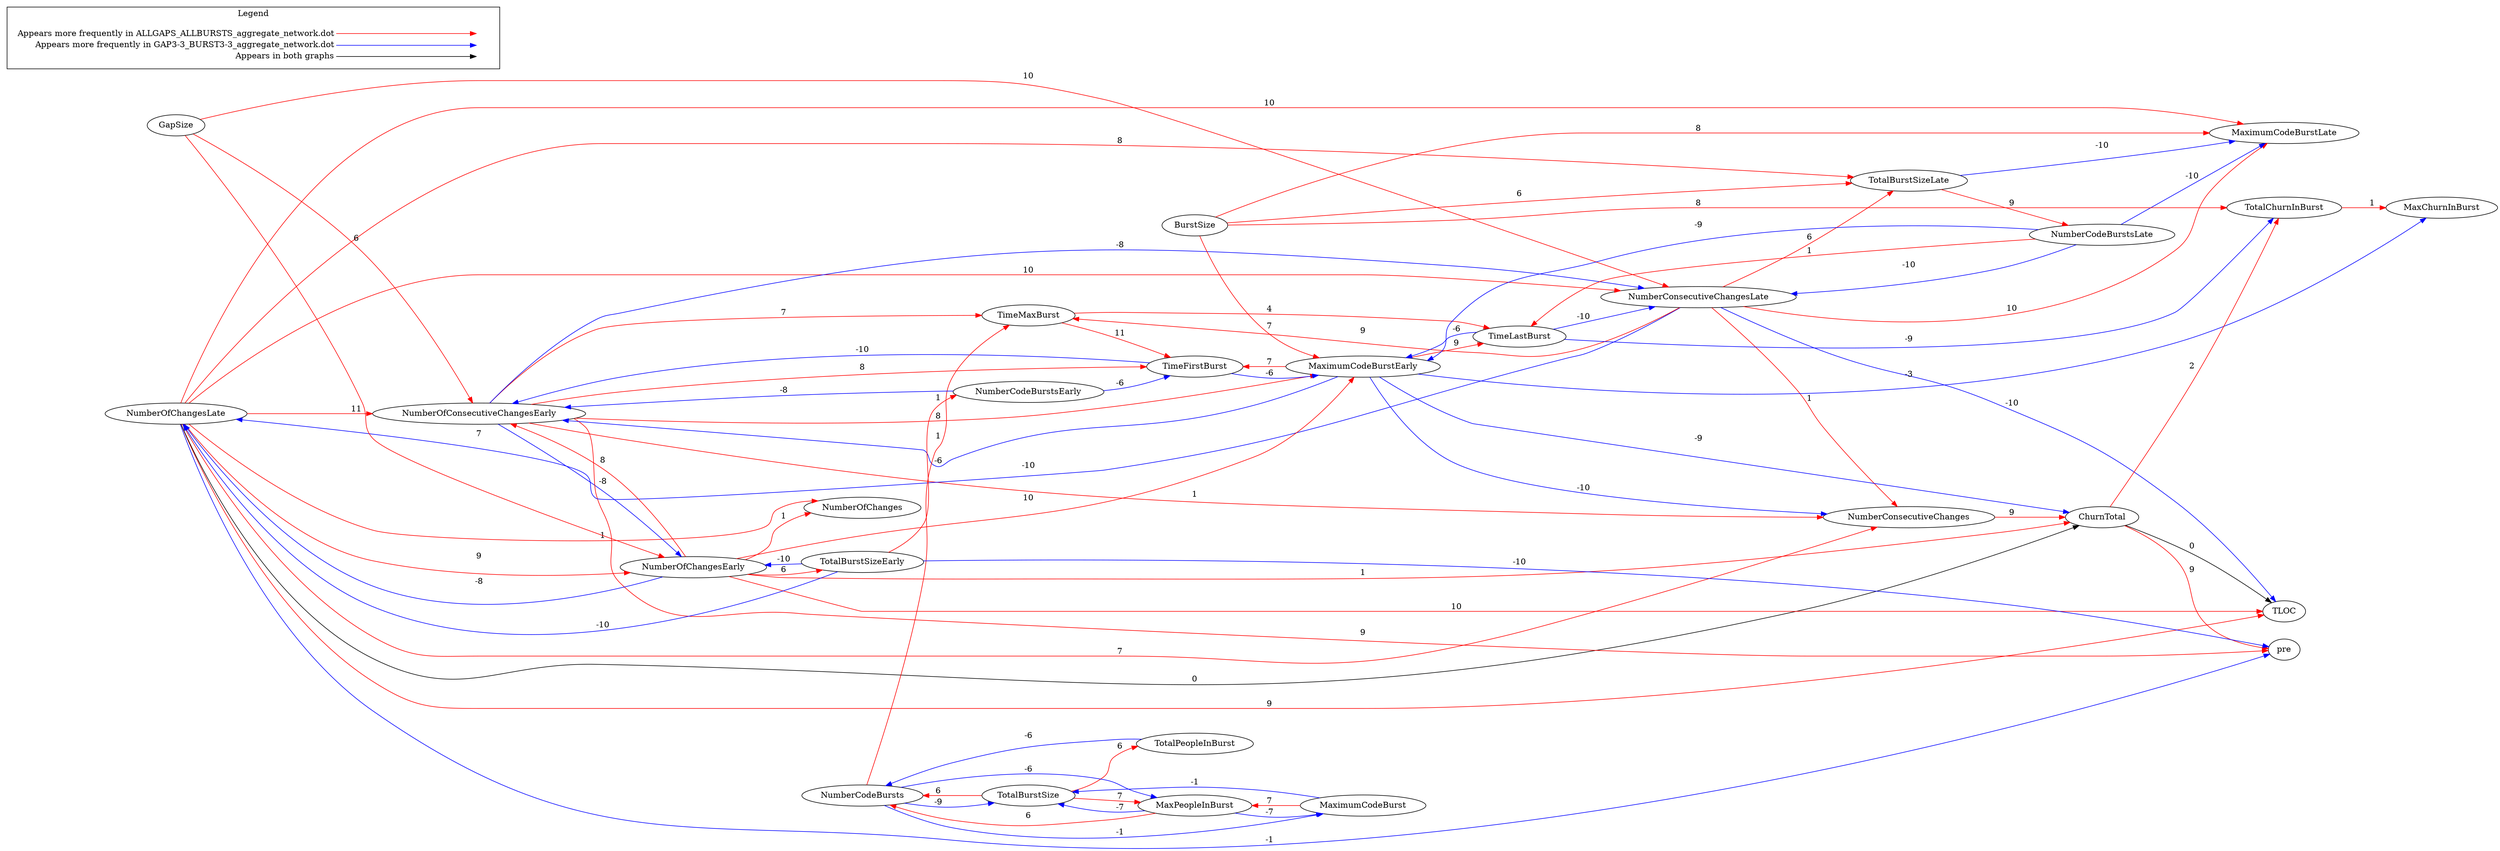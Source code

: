 digraph {
NumberOfChangesLate -> NumberOfConsecutiveChangesEarly[label="11",weight="11", color="red"];
TimeMaxBurst -> TimeFirstBurst[label="11",weight="11", color="red"];
NumberOfChangesLate -> NumberConsecutiveChangesLate[label="10",weight="10", color="red"];
NumberOfChangesLate -> MaximumCodeBurstLate[label="10",weight="10", color="red"];
NumberOfChangesEarly -> MaximumCodeBurstEarly[label="10",weight="10", color="red"];
NumberOfChangesEarly -> TLOC[label="10",weight="10", color="red"];
NumberConsecutiveChangesLate -> MaximumCodeBurstLate[label="10",weight="10", color="red"];
GapSize -> NumberConsecutiveChangesLate[label="10",weight="10", color="red"];
TotalBurstSizeLate -> NumberCodeBurstsLate[label="9",weight="9", color="red"];
NumberOfChangesLate -> NumberOfChangesEarly[label="9",weight="9", color="red"];
NumberConsecutiveChangesLate -> TimeMaxBurst[label="9",weight="9", color="red"];
NumberOfChangesLate -> TLOC[label="9",weight="9", color="red"];
MaximumCodeBurstEarly -> TimeLastBurst[label="9",weight="9", color="red"];
ChurnTotal -> pre[label="9",weight="9", color="red"];
NumberOfConsecutiveChangesEarly -> pre[label="9",weight="9", color="red"];
NumberConsecutiveChanges -> ChurnTotal[label="9",weight="9", color="red"];
NumberOfChangesLate -> TotalBurstSizeLate[label="8",weight="8", color="red"];
NumberOfChangesEarly -> NumberOfConsecutiveChangesEarly[label="8",weight="8", color="red"];
NumberOfConsecutiveChangesEarly -> MaximumCodeBurstEarly[label="8",weight="8", color="red"];
BurstSize -> MaximumCodeBurstLate[label="8",weight="8", color="red"];
BurstSize -> TotalChurnInBurst[label="8",weight="8", color="red"];
NumberOfConsecutiveChangesEarly -> TimeFirstBurst[label="8",weight="8", color="red"];
TotalBurstSize -> MaxPeopleInBurst[label="7",weight="7", color="red"];
NumberOfChangesLate -> NumberConsecutiveChanges[label="7",weight="7", color="red"];
NumberOfConsecutiveChangesEarly -> TimeMaxBurst[label="7",weight="7", color="red"];
GapSize -> NumberOfChangesEarly[label="7",weight="7", color="red"];
BurstSize -> MaximumCodeBurstEarly[label="7",weight="7", color="red"];
MaximumCodeBurstEarly -> TimeFirstBurst[label="7",weight="7", color="red"];
MaximumCodeBurst -> MaxPeopleInBurst[label="7",weight="7", color="red"];
MaxPeopleInBurst -> NumberCodeBursts[label="6",weight="6", color="red"];
TotalBurstSize -> TotalPeopleInBurst[label="6",weight="6", color="red"];
TotalBurstSize -> NumberCodeBursts[label="6",weight="6", color="red"];
NumberOfChangesEarly -> TotalBurstSizeEarly[label="6",weight="6", color="red"];
NumberConsecutiveChangesLate -> TotalBurstSizeLate[label="6",weight="6", color="red"];
GapSize -> NumberOfConsecutiveChangesEarly[label="6",weight="6", color="red"];
BurstSize -> TotalBurstSizeLate[label="6",weight="6", color="red"];
TimeMaxBurst -> TimeLastBurst[label="4",weight="4", color="red"];
ChurnTotal -> TotalChurnInBurst[label="2",weight="2", color="red"];
NumberOfChangesLate -> NumberOfChanges[label="1",weight="1", color="red"];
NumberOfChangesEarly -> NumberOfChanges[label="1",weight="1", color="red"];
NumberOfChangesEarly -> ChurnTotal[label="1",weight="1", color="red"];
NumberOfConsecutiveChangesEarly -> NumberConsecutiveChanges[label="1",weight="1", color="red"];
NumberConsecutiveChangesLate -> NumberConsecutiveChanges[label="1",weight="1", color="red"];
NumberCodeBurstsLate -> TimeLastBurst[label="1",weight="1", color="red"];
TotalChurnInBurst -> MaxChurnInBurst[label="1",weight="1", color="red"];
TotalBurstSizeEarly -> NumberCodeBurstsEarly[label="1",weight="1", color="red"];
NumberCodeBursts -> TimeMaxBurst[label="1",weight="1", color="red"];
NumberOfChangesLate -> ChurnTotal[label="0",weight="0", color="black"];
ChurnTotal -> TLOC[label="0",weight="0", color="black"];
NumberOfChangesLate -> pre[label="-1",weight="-1", color="blue"];
NumberCodeBursts -> MaximumCodeBurst[label="-1",weight="-1", color="blue"];
MaximumCodeBurst -> TotalBurstSize[label="-1",weight="-1", color="blue"];
MaximumCodeBurstEarly -> MaxChurnInBurst[label="-3",weight="-3", color="blue"];
MaximumCodeBurstEarly -> NumberOfConsecutiveChangesEarly[label="-6",weight="-6", color="blue"];
NumberCodeBurstsEarly -> TimeFirstBurst[label="-6",weight="-6", color="blue"];
TimeFirstBurst -> MaximumCodeBurstEarly[label="-6",weight="-6", color="blue"];
TimeLastBurst -> MaximumCodeBurstEarly[label="-6",weight="-6", color="blue"];
NumberCodeBursts -> MaxPeopleInBurst[label="-6",weight="-6", color="blue"];
TotalPeopleInBurst -> NumberCodeBursts[label="-6",weight="-6", color="blue"];
MaxPeopleInBurst -> TotalBurstSize[label="-7",weight="-7", color="blue"];
MaxPeopleInBurst -> MaximumCodeBurst[label="-7",weight="-7", color="blue"];
NumberCodeBurstsEarly -> NumberOfConsecutiveChangesEarly[label="-8",weight="-8", color="blue"];
NumberOfConsecutiveChangesEarly -> NumberOfChangesEarly[label="-8",weight="-8", color="blue"];
NumberOfConsecutiveChangesEarly -> NumberConsecutiveChangesLate[label="-8",weight="-8", color="blue"];
NumberOfChangesEarly -> NumberOfChangesLate[label="-8",weight="-8", color="blue"];
NumberCodeBurstsLate -> MaximumCodeBurstEarly[label="-9",weight="-9", color="blue"];
MaximumCodeBurstEarly -> ChurnTotal[label="-9",weight="-9", color="blue"];
TimeLastBurst -> TotalChurnInBurst[label="-9",weight="-9", color="blue"];
NumberCodeBursts -> TotalBurstSize[label="-9",weight="-9", color="blue"];
TotalBurstSizeLate -> MaximumCodeBurstLate[label="-10",weight="-10", color="blue"];
NumberCodeBurstsLate -> MaximumCodeBurstLate[label="-10",weight="-10", color="blue"];
NumberCodeBurstsLate -> NumberConsecutiveChangesLate[label="-10",weight="-10", color="blue"];
MaximumCodeBurstEarly -> NumberConsecutiveChanges[label="-10",weight="-10", color="blue"];
TimeFirstBurst -> NumberOfConsecutiveChangesEarly[label="-10",weight="-10", color="blue"];
NumberConsecutiveChangesLate -> NumberOfChangesLate[label="-10",weight="-10", color="blue"];
NumberConsecutiveChangesLate -> TLOC[label="-10",weight="-10", color="blue"];
TotalBurstSizeEarly -> NumberOfChangesLate[label="-10",weight="-10", color="blue"];
TotalBurstSizeEarly -> NumberOfChangesEarly[label="-10",weight="-10", color="blue"];
TotalBurstSizeEarly -> pre[label="-10",weight="-10", color="blue"];
TimeLastBurst -> NumberConsecutiveChangesLate[label="-10",weight="-10", color="blue"];

  rankdir=LR
  node [shape=plaintext]
  subgraph cluster_01 { 
    label = "Legend";
    key [label=<<table border="0" cellpadding="2" cellspacing="0" cellborder="0">
      <tr><td align="right" port="i1">Appears more frequently in ALLGAPS_ALLBURSTS_aggregate_network.dot</td></tr>
      <tr><td align="right" port="i2">Appears more frequently in GAP3-3_BURST3-3_aggregate_network.dot</td></tr>
      <tr><td align="right" port="i3">Appears in both graphs</td></tr>
      </table>>]
    key2 [label=<<table border="0" cellpadding="2" cellspacing="0" cellborder="0">
      <tr><td port="i1">&nbsp;</td></tr>
      <tr><td port="i2">&nbsp;</td></tr>
      <tr><td port="i3">&nbsp;</td></tr>
      </table>>]
    key:i1:e -> key2:i1:w [color=red]
    key:i2:e -> key2:i2:w [color=blue]
    key:i3:e -> key2:i3:w [color=black]
  }
}